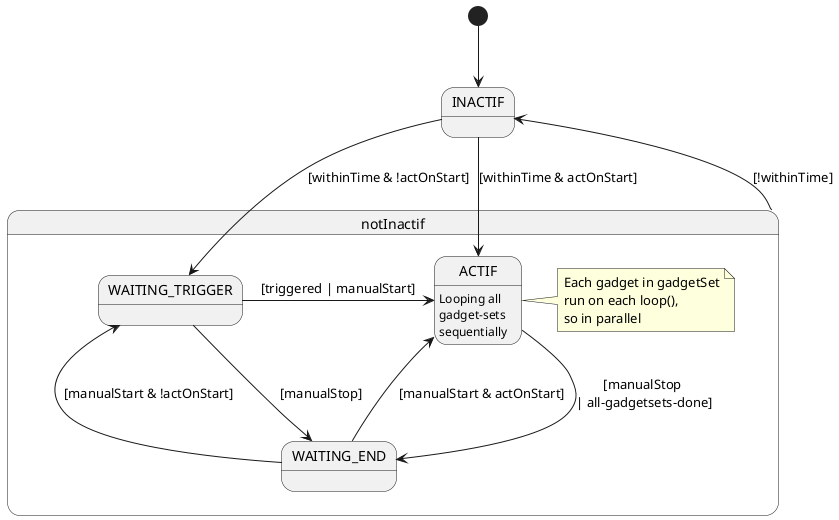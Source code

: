 @startuml

[*] --> INACTIF

state notInactif {
    INACTIF --> WAITING_TRIGGER : [withinTime & !actOnStart]
    INACTIF --> ACTIF : [withinTime & actOnStart]

    WAITING_TRIGGER -> ACTIF : [triggered | manualStart]
    WAITING_TRIGGER --> WAITING_END : [manualStop]
    state ACTIF : Looping all\ngadget-sets\nsequentially
    ACTIF --> WAITING_END : [manualStop \n| all-gadgetsets-done]
    note right of ACTIF : Each gadget in gadgetSet\nrun on each loop(),\nso in parallel
    ACTIF <-- WAITING_END : [manualStart & actOnStart]
    WAITING_TRIGGER <-- WAITING_END : [manualStart & !actOnStart]

}
INACTIF <-- notInactif : [!withinTime]


@enduml